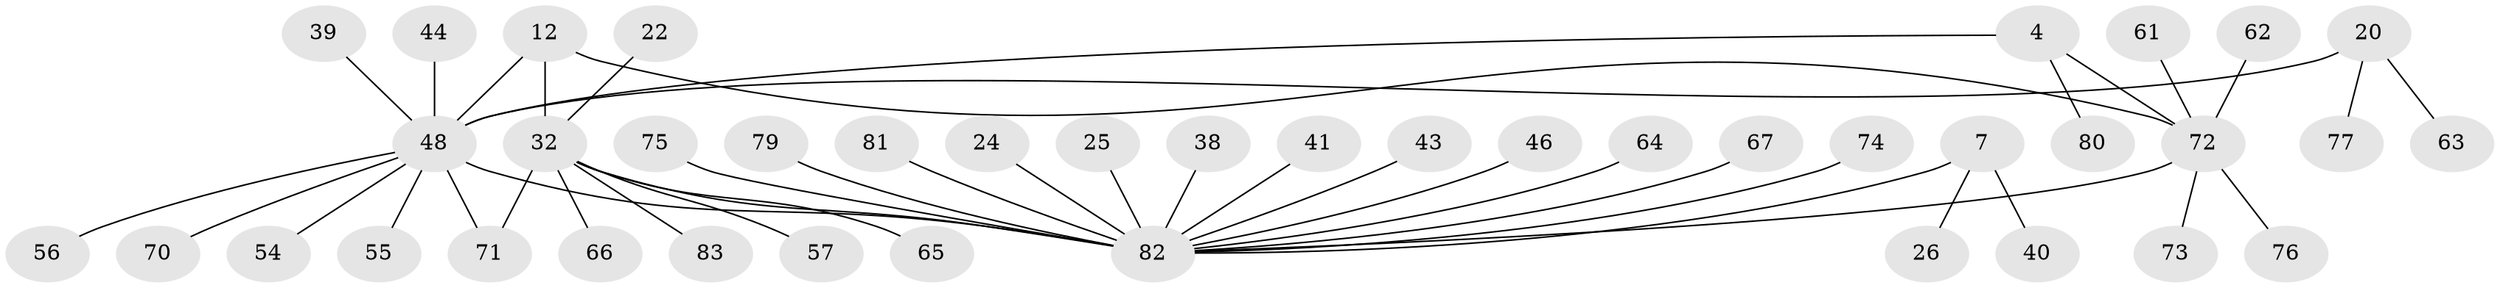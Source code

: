 // original degree distribution, {3: 0.03614457831325301, 13: 0.012048192771084338, 6: 0.024096385542168676, 5: 0.04819277108433735, 11: 0.012048192771084338, 4: 0.03614457831325301, 7: 0.04819277108433735, 10: 0.012048192771084338, 8: 0.024096385542168676, 9: 0.012048192771084338, 1: 0.5301204819277109, 2: 0.20481927710843373}
// Generated by graph-tools (version 1.1) at 2025/54/03/09/25 04:54:42]
// undirected, 41 vertices, 44 edges
graph export_dot {
graph [start="1"]
  node [color=gray90,style=filled];
  4 [super="+1"];
  7 [super="+6"];
  12 [super="+11"];
  20 [super="+17"];
  22;
  24;
  25;
  26;
  32 [super="+10+21"];
  38 [super="+35"];
  39 [super="+31"];
  40;
  41;
  43;
  44;
  46;
  48 [super="+15+19"];
  54;
  55;
  56 [super="+34"];
  57 [super="+47"];
  61;
  62;
  63 [super="+53"];
  64;
  65;
  66;
  67;
  70;
  71 [super="+59"];
  72 [super="+52+58+60"];
  73 [super="+33"];
  74;
  75;
  76;
  77 [super="+69"];
  79;
  80;
  81 [super="+37"];
  82 [super="+78+36"];
  83 [super="+50"];
  4 -- 80;
  4 -- 48;
  4 -- 72 [weight=4];
  7 -- 26;
  7 -- 40;
  7 -- 82 [weight=5];
  12 -- 48;
  12 -- 72;
  12 -- 32 [weight=4];
  20 -- 63;
  20 -- 77;
  20 -- 48 [weight=4];
  22 -- 32;
  24 -- 82;
  25 -- 82;
  32 -- 65;
  32 -- 66;
  32 -- 71;
  32 -- 82 [weight=4];
  32 -- 83;
  32 -- 57;
  38 -- 82;
  39 -- 48;
  41 -- 82;
  43 -- 82;
  44 -- 48;
  46 -- 82;
  48 -- 82 [weight=6];
  48 -- 71;
  48 -- 56;
  48 -- 70;
  48 -- 54;
  48 -- 55;
  61 -- 72;
  62 -- 72;
  64 -- 82;
  67 -- 82;
  72 -- 73;
  72 -- 76;
  72 -- 82 [weight=3];
  74 -- 82;
  75 -- 82;
  79 -- 82;
  81 -- 82;
}
